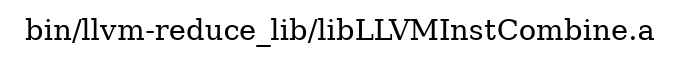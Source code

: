digraph "bin/llvm-reduce_lib/libLLVMInstCombine.a" {
	label="bin/llvm-reduce_lib/libLLVMInstCombine.a";
	rankdir=LR;

}
